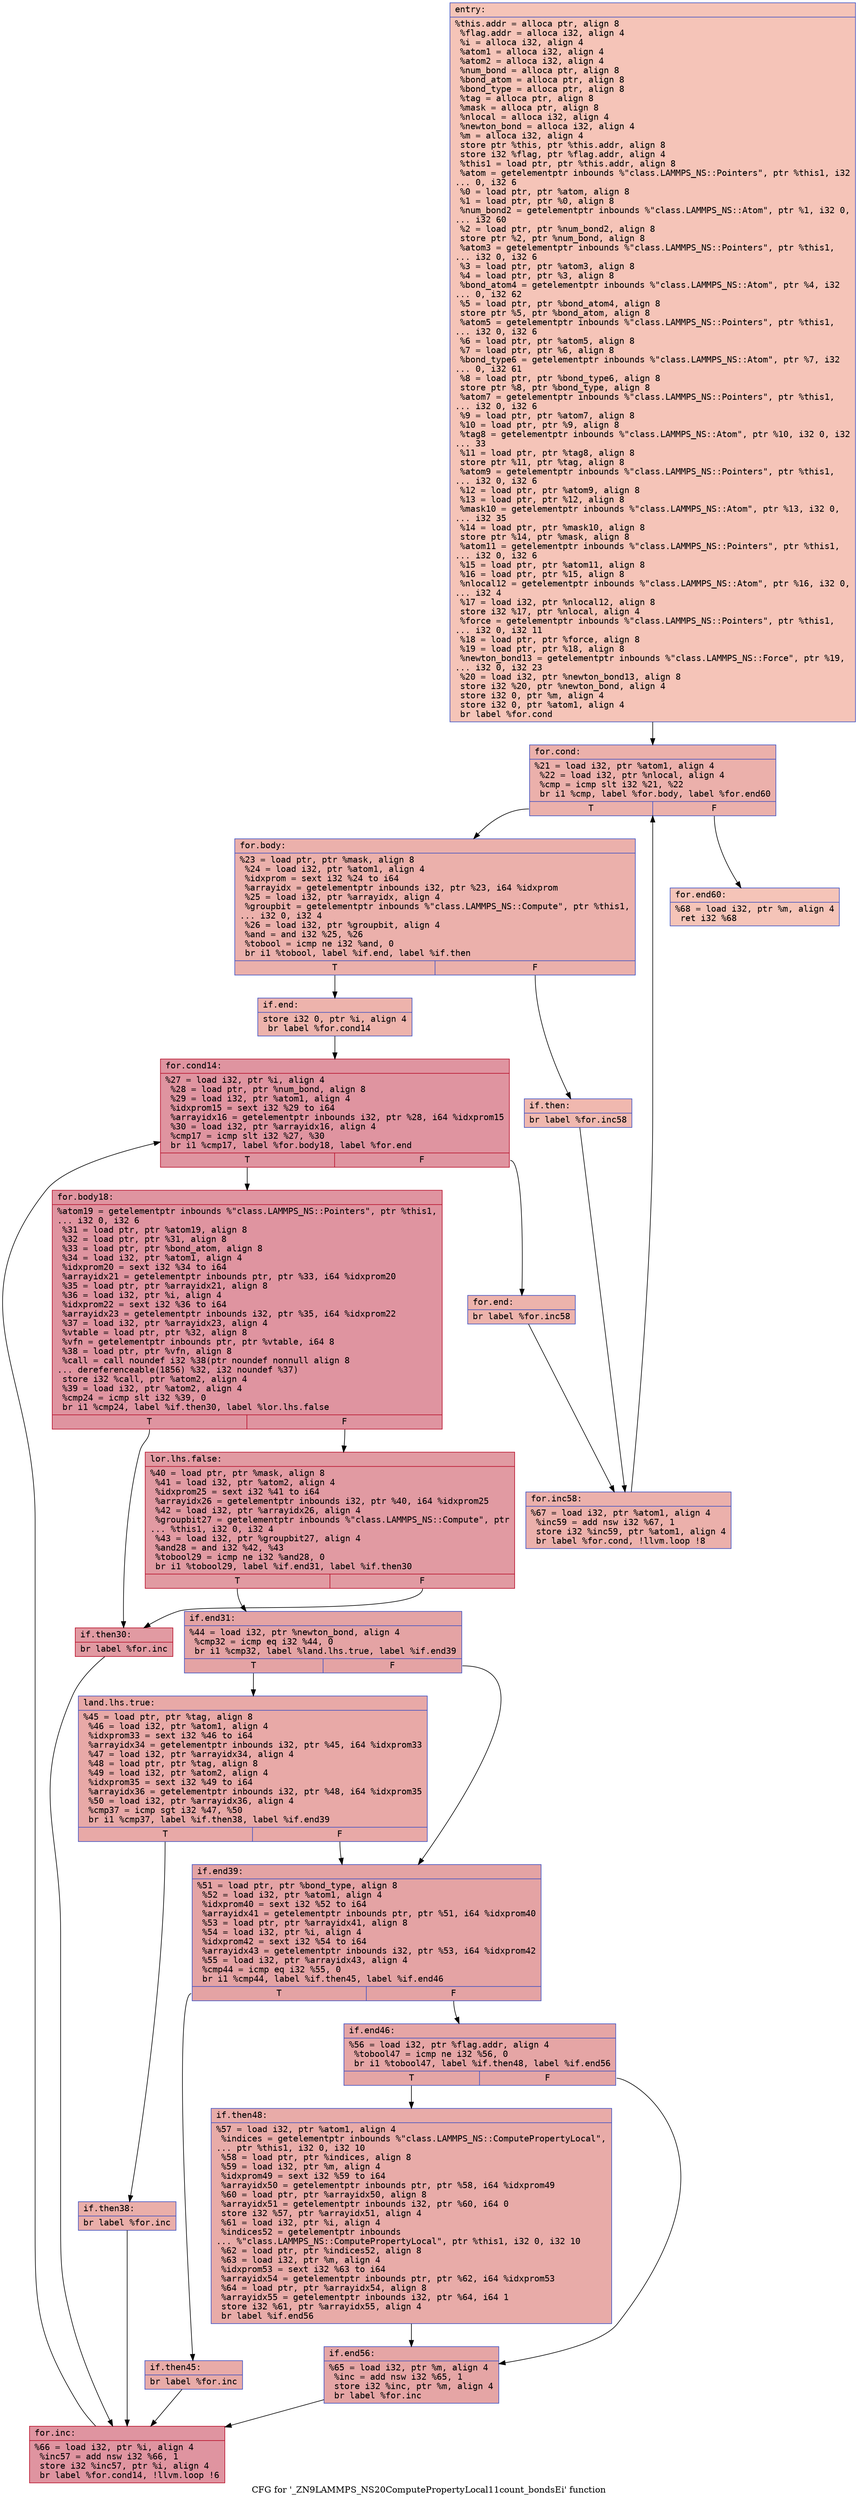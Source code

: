 digraph "CFG for '_ZN9LAMMPS_NS20ComputePropertyLocal11count_bondsEi' function" {
	label="CFG for '_ZN9LAMMPS_NS20ComputePropertyLocal11count_bondsEi' function";

	Node0x5611e68a5aa0 [shape=record,color="#3d50c3ff", style=filled, fillcolor="#e97a5f70" fontname="Courier",label="{entry:\l|  %this.addr = alloca ptr, align 8\l  %flag.addr = alloca i32, align 4\l  %i = alloca i32, align 4\l  %atom1 = alloca i32, align 4\l  %atom2 = alloca i32, align 4\l  %num_bond = alloca ptr, align 8\l  %bond_atom = alloca ptr, align 8\l  %bond_type = alloca ptr, align 8\l  %tag = alloca ptr, align 8\l  %mask = alloca ptr, align 8\l  %nlocal = alloca i32, align 4\l  %newton_bond = alloca i32, align 4\l  %m = alloca i32, align 4\l  store ptr %this, ptr %this.addr, align 8\l  store i32 %flag, ptr %flag.addr, align 4\l  %this1 = load ptr, ptr %this.addr, align 8\l  %atom = getelementptr inbounds %\"class.LAMMPS_NS::Pointers\", ptr %this1, i32\l... 0, i32 6\l  %0 = load ptr, ptr %atom, align 8\l  %1 = load ptr, ptr %0, align 8\l  %num_bond2 = getelementptr inbounds %\"class.LAMMPS_NS::Atom\", ptr %1, i32 0,\l... i32 60\l  %2 = load ptr, ptr %num_bond2, align 8\l  store ptr %2, ptr %num_bond, align 8\l  %atom3 = getelementptr inbounds %\"class.LAMMPS_NS::Pointers\", ptr %this1,\l... i32 0, i32 6\l  %3 = load ptr, ptr %atom3, align 8\l  %4 = load ptr, ptr %3, align 8\l  %bond_atom4 = getelementptr inbounds %\"class.LAMMPS_NS::Atom\", ptr %4, i32\l... 0, i32 62\l  %5 = load ptr, ptr %bond_atom4, align 8\l  store ptr %5, ptr %bond_atom, align 8\l  %atom5 = getelementptr inbounds %\"class.LAMMPS_NS::Pointers\", ptr %this1,\l... i32 0, i32 6\l  %6 = load ptr, ptr %atom5, align 8\l  %7 = load ptr, ptr %6, align 8\l  %bond_type6 = getelementptr inbounds %\"class.LAMMPS_NS::Atom\", ptr %7, i32\l... 0, i32 61\l  %8 = load ptr, ptr %bond_type6, align 8\l  store ptr %8, ptr %bond_type, align 8\l  %atom7 = getelementptr inbounds %\"class.LAMMPS_NS::Pointers\", ptr %this1,\l... i32 0, i32 6\l  %9 = load ptr, ptr %atom7, align 8\l  %10 = load ptr, ptr %9, align 8\l  %tag8 = getelementptr inbounds %\"class.LAMMPS_NS::Atom\", ptr %10, i32 0, i32\l... 33\l  %11 = load ptr, ptr %tag8, align 8\l  store ptr %11, ptr %tag, align 8\l  %atom9 = getelementptr inbounds %\"class.LAMMPS_NS::Pointers\", ptr %this1,\l... i32 0, i32 6\l  %12 = load ptr, ptr %atom9, align 8\l  %13 = load ptr, ptr %12, align 8\l  %mask10 = getelementptr inbounds %\"class.LAMMPS_NS::Atom\", ptr %13, i32 0,\l... i32 35\l  %14 = load ptr, ptr %mask10, align 8\l  store ptr %14, ptr %mask, align 8\l  %atom11 = getelementptr inbounds %\"class.LAMMPS_NS::Pointers\", ptr %this1,\l... i32 0, i32 6\l  %15 = load ptr, ptr %atom11, align 8\l  %16 = load ptr, ptr %15, align 8\l  %nlocal12 = getelementptr inbounds %\"class.LAMMPS_NS::Atom\", ptr %16, i32 0,\l... i32 4\l  %17 = load i32, ptr %nlocal12, align 8\l  store i32 %17, ptr %nlocal, align 4\l  %force = getelementptr inbounds %\"class.LAMMPS_NS::Pointers\", ptr %this1,\l... i32 0, i32 11\l  %18 = load ptr, ptr %force, align 8\l  %19 = load ptr, ptr %18, align 8\l  %newton_bond13 = getelementptr inbounds %\"class.LAMMPS_NS::Force\", ptr %19,\l... i32 0, i32 23\l  %20 = load i32, ptr %newton_bond13, align 8\l  store i32 %20, ptr %newton_bond, align 4\l  store i32 0, ptr %m, align 4\l  store i32 0, ptr %atom1, align 4\l  br label %for.cond\l}"];
	Node0x5611e68a5aa0 -> Node0x5611e68a8470[tooltip="entry -> for.cond\nProbability 100.00%" ];
	Node0x5611e68a8470 [shape=record,color="#3d50c3ff", style=filled, fillcolor="#d24b4070" fontname="Courier",label="{for.cond:\l|  %21 = load i32, ptr %atom1, align 4\l  %22 = load i32, ptr %nlocal, align 4\l  %cmp = icmp slt i32 %21, %22\l  br i1 %cmp, label %for.body, label %for.end60\l|{<s0>T|<s1>F}}"];
	Node0x5611e68a8470:s0 -> Node0x5611e68a8710[tooltip="for.cond -> for.body\nProbability 96.88%" ];
	Node0x5611e68a8470:s1 -> Node0x5611e68a8790[tooltip="for.cond -> for.end60\nProbability 3.12%" ];
	Node0x5611e68a8710 [shape=record,color="#3d50c3ff", style=filled, fillcolor="#d24b4070" fontname="Courier",label="{for.body:\l|  %23 = load ptr, ptr %mask, align 8\l  %24 = load i32, ptr %atom1, align 4\l  %idxprom = sext i32 %24 to i64\l  %arrayidx = getelementptr inbounds i32, ptr %23, i64 %idxprom\l  %25 = load i32, ptr %arrayidx, align 4\l  %groupbit = getelementptr inbounds %\"class.LAMMPS_NS::Compute\", ptr %this1,\l... i32 0, i32 4\l  %26 = load i32, ptr %groupbit, align 4\l  %and = and i32 %25, %26\l  %tobool = icmp ne i32 %and, 0\l  br i1 %tobool, label %if.end, label %if.then\l|{<s0>T|<s1>F}}"];
	Node0x5611e68a8710:s0 -> Node0x5611e68a8e70[tooltip="for.body -> if.end\nProbability 62.50%" ];
	Node0x5611e68a8710:s1 -> Node0x5611e68a8ee0[tooltip="for.body -> if.then\nProbability 37.50%" ];
	Node0x5611e68a8ee0 [shape=record,color="#3d50c3ff", style=filled, fillcolor="#dc5d4a70" fontname="Courier",label="{if.then:\l|  br label %for.inc58\l}"];
	Node0x5611e68a8ee0 -> Node0x5611e68a9000[tooltip="if.then -> for.inc58\nProbability 100.00%" ];
	Node0x5611e68a8e70 [shape=record,color="#3d50c3ff", style=filled, fillcolor="#d6524470" fontname="Courier",label="{if.end:\l|  store i32 0, ptr %i, align 4\l  br label %for.cond14\l}"];
	Node0x5611e68a8e70 -> Node0x5611e68a9190[tooltip="if.end -> for.cond14\nProbability 100.00%" ];
	Node0x5611e68a9190 [shape=record,color="#b70d28ff", style=filled, fillcolor="#b70d2870" fontname="Courier",label="{for.cond14:\l|  %27 = load i32, ptr %i, align 4\l  %28 = load ptr, ptr %num_bond, align 8\l  %29 = load i32, ptr %atom1, align 4\l  %idxprom15 = sext i32 %29 to i64\l  %arrayidx16 = getelementptr inbounds i32, ptr %28, i64 %idxprom15\l  %30 = load i32, ptr %arrayidx16, align 4\l  %cmp17 = icmp slt i32 %27, %30\l  br i1 %cmp17, label %for.body18, label %for.end\l|{<s0>T|<s1>F}}"];
	Node0x5611e68a9190:s0 -> Node0x5611e68a96a0[tooltip="for.cond14 -> for.body18\nProbability 96.88%" ];
	Node0x5611e68a9190:s1 -> Node0x5611e68a9720[tooltip="for.cond14 -> for.end\nProbability 3.12%" ];
	Node0x5611e68a96a0 [shape=record,color="#b70d28ff", style=filled, fillcolor="#b70d2870" fontname="Courier",label="{for.body18:\l|  %atom19 = getelementptr inbounds %\"class.LAMMPS_NS::Pointers\", ptr %this1,\l... i32 0, i32 6\l  %31 = load ptr, ptr %atom19, align 8\l  %32 = load ptr, ptr %31, align 8\l  %33 = load ptr, ptr %bond_atom, align 8\l  %34 = load i32, ptr %atom1, align 4\l  %idxprom20 = sext i32 %34 to i64\l  %arrayidx21 = getelementptr inbounds ptr, ptr %33, i64 %idxprom20\l  %35 = load ptr, ptr %arrayidx21, align 8\l  %36 = load i32, ptr %i, align 4\l  %idxprom22 = sext i32 %36 to i64\l  %arrayidx23 = getelementptr inbounds i32, ptr %35, i64 %idxprom22\l  %37 = load i32, ptr %arrayidx23, align 4\l  %vtable = load ptr, ptr %32, align 8\l  %vfn = getelementptr inbounds ptr, ptr %vtable, i64 8\l  %38 = load ptr, ptr %vfn, align 8\l  %call = call noundef i32 %38(ptr noundef nonnull align 8\l... dereferenceable(1856) %32, i32 noundef %37)\l  store i32 %call, ptr %atom2, align 4\l  %39 = load i32, ptr %atom2, align 4\l  %cmp24 = icmp slt i32 %39, 0\l  br i1 %cmp24, label %if.then30, label %lor.lhs.false\l|{<s0>T|<s1>F}}"];
	Node0x5611e68a96a0:s0 -> Node0x5611e68aa9b0[tooltip="for.body18 -> if.then30\nProbability 37.50%" ];
	Node0x5611e68a96a0:s1 -> Node0x5611e68aaa30[tooltip="for.body18 -> lor.lhs.false\nProbability 62.50%" ];
	Node0x5611e68aaa30 [shape=record,color="#b70d28ff", style=filled, fillcolor="#bb1b2c70" fontname="Courier",label="{lor.lhs.false:\l|  %40 = load ptr, ptr %mask, align 8\l  %41 = load i32, ptr %atom2, align 4\l  %idxprom25 = sext i32 %41 to i64\l  %arrayidx26 = getelementptr inbounds i32, ptr %40, i64 %idxprom25\l  %42 = load i32, ptr %arrayidx26, align 4\l  %groupbit27 = getelementptr inbounds %\"class.LAMMPS_NS::Compute\", ptr\l... %this1, i32 0, i32 4\l  %43 = load i32, ptr %groupbit27, align 4\l  %and28 = and i32 %42, %43\l  %tobool29 = icmp ne i32 %and28, 0\l  br i1 %tobool29, label %if.end31, label %if.then30\l|{<s0>T|<s1>F}}"];
	Node0x5611e68aaa30:s0 -> Node0x5611e68ab130[tooltip="lor.lhs.false -> if.end31\nProbability 62.50%" ];
	Node0x5611e68aaa30:s1 -> Node0x5611e68aa9b0[tooltip="lor.lhs.false -> if.then30\nProbability 37.50%" ];
	Node0x5611e68aa9b0 [shape=record,color="#b70d28ff", style=filled, fillcolor="#bb1b2c70" fontname="Courier",label="{if.then30:\l|  br label %for.inc\l}"];
	Node0x5611e68aa9b0 -> Node0x5611e68ab260[tooltip="if.then30 -> for.inc\nProbability 100.00%" ];
	Node0x5611e68ab130 [shape=record,color="#3d50c3ff", style=filled, fillcolor="#c32e3170" fontname="Courier",label="{if.end31:\l|  %44 = load i32, ptr %newton_bond, align 4\l  %cmp32 = icmp eq i32 %44, 0\l  br i1 %cmp32, label %land.lhs.true, label %if.end39\l|{<s0>T|<s1>F}}"];
	Node0x5611e68ab130:s0 -> Node0x5611e68ab470[tooltip="if.end31 -> land.lhs.true\nProbability 37.50%" ];
	Node0x5611e68ab130:s1 -> Node0x5611e68ab4f0[tooltip="if.end31 -> if.end39\nProbability 62.50%" ];
	Node0x5611e68ab470 [shape=record,color="#3d50c3ff", style=filled, fillcolor="#ca3b3770" fontname="Courier",label="{land.lhs.true:\l|  %45 = load ptr, ptr %tag, align 8\l  %46 = load i32, ptr %atom1, align 4\l  %idxprom33 = sext i32 %46 to i64\l  %arrayidx34 = getelementptr inbounds i32, ptr %45, i64 %idxprom33\l  %47 = load i32, ptr %arrayidx34, align 4\l  %48 = load ptr, ptr %tag, align 8\l  %49 = load i32, ptr %atom2, align 4\l  %idxprom35 = sext i32 %49 to i64\l  %arrayidx36 = getelementptr inbounds i32, ptr %48, i64 %idxprom35\l  %50 = load i32, ptr %arrayidx36, align 4\l  %cmp37 = icmp sgt i32 %47, %50\l  br i1 %cmp37, label %if.then38, label %if.end39\l|{<s0>T|<s1>F}}"];
	Node0x5611e68ab470:s0 -> Node0x5611e68ac520[tooltip="land.lhs.true -> if.then38\nProbability 50.00%" ];
	Node0x5611e68ab470:s1 -> Node0x5611e68ab4f0[tooltip="land.lhs.true -> if.end39\nProbability 50.00%" ];
	Node0x5611e68ac520 [shape=record,color="#3d50c3ff", style=filled, fillcolor="#d0473d70" fontname="Courier",label="{if.then38:\l|  br label %for.inc\l}"];
	Node0x5611e68ac520 -> Node0x5611e68ab260[tooltip="if.then38 -> for.inc\nProbability 100.00%" ];
	Node0x5611e68ab4f0 [shape=record,color="#3d50c3ff", style=filled, fillcolor="#c32e3170" fontname="Courier",label="{if.end39:\l|  %51 = load ptr, ptr %bond_type, align 8\l  %52 = load i32, ptr %atom1, align 4\l  %idxprom40 = sext i32 %52 to i64\l  %arrayidx41 = getelementptr inbounds ptr, ptr %51, i64 %idxprom40\l  %53 = load ptr, ptr %arrayidx41, align 8\l  %54 = load i32, ptr %i, align 4\l  %idxprom42 = sext i32 %54 to i64\l  %arrayidx43 = getelementptr inbounds i32, ptr %53, i64 %idxprom42\l  %55 = load i32, ptr %arrayidx43, align 4\l  %cmp44 = icmp eq i32 %55, 0\l  br i1 %cmp44, label %if.then45, label %if.end46\l|{<s0>T|<s1>F}}"];
	Node0x5611e68ab4f0:s0 -> Node0x5611e68accd0[tooltip="if.end39 -> if.then45\nProbability 37.50%" ];
	Node0x5611e68ab4f0:s1 -> Node0x5611e68acd50[tooltip="if.end39 -> if.end46\nProbability 62.50%" ];
	Node0x5611e68accd0 [shape=record,color="#3d50c3ff", style=filled, fillcolor="#cc403a70" fontname="Courier",label="{if.then45:\l|  br label %for.inc\l}"];
	Node0x5611e68accd0 -> Node0x5611e68ab260[tooltip="if.then45 -> for.inc\nProbability 100.00%" ];
	Node0x5611e68acd50 [shape=record,color="#3d50c3ff", style=filled, fillcolor="#c5333470" fontname="Courier",label="{if.end46:\l|  %56 = load i32, ptr %flag.addr, align 4\l  %tobool47 = icmp ne i32 %56, 0\l  br i1 %tobool47, label %if.then48, label %if.end56\l|{<s0>T|<s1>F}}"];
	Node0x5611e68acd50:s0 -> Node0x5611e68ad030[tooltip="if.end46 -> if.then48\nProbability 62.50%" ];
	Node0x5611e68acd50:s1 -> Node0x5611e68ad0b0[tooltip="if.end46 -> if.end56\nProbability 37.50%" ];
	Node0x5611e68ad030 [shape=record,color="#3d50c3ff", style=filled, fillcolor="#cc403a70" fontname="Courier",label="{if.then48:\l|  %57 = load i32, ptr %atom1, align 4\l  %indices = getelementptr inbounds %\"class.LAMMPS_NS::ComputePropertyLocal\",\l... ptr %this1, i32 0, i32 10\l  %58 = load ptr, ptr %indices, align 8\l  %59 = load i32, ptr %m, align 4\l  %idxprom49 = sext i32 %59 to i64\l  %arrayidx50 = getelementptr inbounds ptr, ptr %58, i64 %idxprom49\l  %60 = load ptr, ptr %arrayidx50, align 8\l  %arrayidx51 = getelementptr inbounds i32, ptr %60, i64 0\l  store i32 %57, ptr %arrayidx51, align 4\l  %61 = load i32, ptr %i, align 4\l  %indices52 = getelementptr inbounds\l... %\"class.LAMMPS_NS::ComputePropertyLocal\", ptr %this1, i32 0, i32 10\l  %62 = load ptr, ptr %indices52, align 8\l  %63 = load i32, ptr %m, align 4\l  %idxprom53 = sext i32 %63 to i64\l  %arrayidx54 = getelementptr inbounds ptr, ptr %62, i64 %idxprom53\l  %64 = load ptr, ptr %arrayidx54, align 8\l  %arrayidx55 = getelementptr inbounds i32, ptr %64, i64 1\l  store i32 %61, ptr %arrayidx55, align 4\l  br label %if.end56\l}"];
	Node0x5611e68ad030 -> Node0x5611e68ad0b0[tooltip="if.then48 -> if.end56\nProbability 100.00%" ];
	Node0x5611e68ad0b0 [shape=record,color="#3d50c3ff", style=filled, fillcolor="#c5333470" fontname="Courier",label="{if.end56:\l|  %65 = load i32, ptr %m, align 4\l  %inc = add nsw i32 %65, 1\l  store i32 %inc, ptr %m, align 4\l  br label %for.inc\l}"];
	Node0x5611e68ad0b0 -> Node0x5611e68ab260[tooltip="if.end56 -> for.inc\nProbability 100.00%" ];
	Node0x5611e68ab260 [shape=record,color="#b70d28ff", style=filled, fillcolor="#b70d2870" fontname="Courier",label="{for.inc:\l|  %66 = load i32, ptr %i, align 4\l  %inc57 = add nsw i32 %66, 1\l  store i32 %inc57, ptr %i, align 4\l  br label %for.cond14, !llvm.loop !6\l}"];
	Node0x5611e68ab260 -> Node0x5611e68a9190[tooltip="for.inc -> for.cond14\nProbability 100.00%" ];
	Node0x5611e68a9720 [shape=record,color="#3d50c3ff", style=filled, fillcolor="#d6524470" fontname="Courier",label="{for.end:\l|  br label %for.inc58\l}"];
	Node0x5611e68a9720 -> Node0x5611e68a9000[tooltip="for.end -> for.inc58\nProbability 100.00%" ];
	Node0x5611e68a9000 [shape=record,color="#3d50c3ff", style=filled, fillcolor="#d24b4070" fontname="Courier",label="{for.inc58:\l|  %67 = load i32, ptr %atom1, align 4\l  %inc59 = add nsw i32 %67, 1\l  store i32 %inc59, ptr %atom1, align 4\l  br label %for.cond, !llvm.loop !8\l}"];
	Node0x5611e68a9000 -> Node0x5611e68a8470[tooltip="for.inc58 -> for.cond\nProbability 100.00%" ];
	Node0x5611e68a8790 [shape=record,color="#3d50c3ff", style=filled, fillcolor="#e97a5f70" fontname="Courier",label="{for.end60:\l|  %68 = load i32, ptr %m, align 4\l  ret i32 %68\l}"];
}
